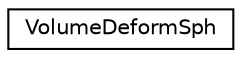 digraph "Graphical Class Hierarchy"
{
  edge [fontname="Helvetica",fontsize="10",labelfontname="Helvetica",labelfontsize="10"];
  node [fontname="Helvetica",fontsize="10",shape=record];
  rankdir="LR";
  Node0 [label="VolumeDeformSph",height=0.2,width=0.4,color="black", fillcolor="white", style="filled",URL="$classVolumeDeformSph.html"];
}
